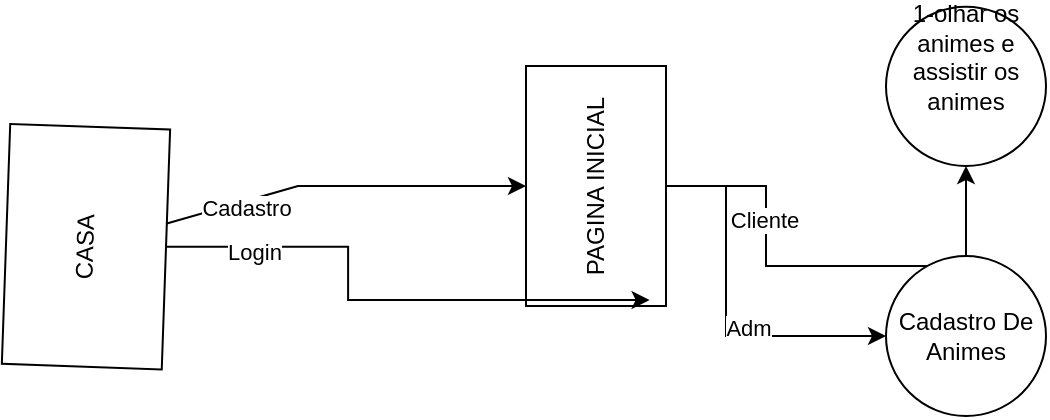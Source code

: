 <mxfile version="22.1.3" type="device">
  <diagram name="Página-1" id="c554EDfVEi-6qmfFjKQ5">
    <mxGraphModel dx="872" dy="473" grid="1" gridSize="10" guides="1" tooltips="1" connect="1" arrows="1" fold="1" page="1" pageScale="1" pageWidth="827" pageHeight="1169" math="0" shadow="0">
      <root>
        <mxCell id="0" />
        <mxCell id="1" parent="0" />
        <mxCell id="FTI8OKSALVvc5XNV5gT6-3" value="" style="edgeStyle=orthogonalEdgeStyle;rounded=0;orthogonalLoop=1;jettySize=auto;html=1;" edge="1" parent="1" source="FTI8OKSALVvc5XNV5gT6-1" target="FTI8OKSALVvc5XNV5gT6-2">
          <mxGeometry relative="1" as="geometry">
            <Array as="points">
              <mxPoint x="526" y="220" />
            </Array>
          </mxGeometry>
        </mxCell>
        <mxCell id="FTI8OKSALVvc5XNV5gT6-4" value="Cadastro" style="edgeLabel;html=1;align=center;verticalAlign=middle;resizable=0;points=[];" vertex="1" connectable="0" parent="FTI8OKSALVvc5XNV5gT6-3">
          <mxGeometry x="-0.56" y="-3" relative="1" as="geometry">
            <mxPoint as="offset" />
          </mxGeometry>
        </mxCell>
        <mxCell id="FTI8OKSALVvc5XNV5gT6-1" value="CASA" style="rounded=0;whiteSpace=wrap;html=1;rotation=-88;" vertex="1" parent="1">
          <mxGeometry x="359.99" y="210.35" width="120" height="80" as="geometry" />
        </mxCell>
        <mxCell id="FTI8OKSALVvc5XNV5gT6-8" value="" style="edgeStyle=orthogonalEdgeStyle;rounded=0;orthogonalLoop=1;jettySize=auto;html=1;" edge="1" parent="1" source="FTI8OKSALVvc5XNV5gT6-2" target="FTI8OKSALVvc5XNV5gT6-7">
          <mxGeometry relative="1" as="geometry">
            <Array as="points">
              <mxPoint x="760" y="220" />
              <mxPoint x="760" y="260" />
              <mxPoint x="860" y="260" />
            </Array>
          </mxGeometry>
        </mxCell>
        <mxCell id="FTI8OKSALVvc5XNV5gT6-9" value="Cliente" style="edgeLabel;html=1;align=center;verticalAlign=middle;resizable=0;points=[];" vertex="1" connectable="0" parent="FTI8OKSALVvc5XNV5gT6-8">
          <mxGeometry x="-0.446" y="-1" relative="1" as="geometry">
            <mxPoint as="offset" />
          </mxGeometry>
        </mxCell>
        <mxCell id="FTI8OKSALVvc5XNV5gT6-12" style="edgeStyle=orthogonalEdgeStyle;rounded=0;orthogonalLoop=1;jettySize=auto;html=1;" edge="1" parent="1" source="FTI8OKSALVvc5XNV5gT6-2" target="FTI8OKSALVvc5XNV5gT6-11">
          <mxGeometry relative="1" as="geometry">
            <Array as="points">
              <mxPoint x="740" y="220" />
              <mxPoint x="740" y="295" />
            </Array>
          </mxGeometry>
        </mxCell>
        <mxCell id="FTI8OKSALVvc5XNV5gT6-13" value="Adm" style="edgeLabel;html=1;align=center;verticalAlign=middle;resizable=0;points=[];" vertex="1" connectable="0" parent="FTI8OKSALVvc5XNV5gT6-12">
          <mxGeometry x="0.254" y="4" relative="1" as="geometry">
            <mxPoint as="offset" />
          </mxGeometry>
        </mxCell>
        <mxCell id="FTI8OKSALVvc5XNV5gT6-2" value="PAGINA INICIAL" style="whiteSpace=wrap;html=1;rounded=0;rotation=-90;" vertex="1" parent="1">
          <mxGeometry x="615" y="185" width="120" height="70" as="geometry" />
        </mxCell>
        <mxCell id="FTI8OKSALVvc5XNV5gT6-5" style="edgeStyle=orthogonalEdgeStyle;rounded=0;orthogonalLoop=1;jettySize=auto;html=1;entryX=0.025;entryY=0.883;entryDx=0;entryDy=0;entryPerimeter=0;" edge="1" parent="1" source="FTI8OKSALVvc5XNV5gT6-1" target="FTI8OKSALVvc5XNV5gT6-2">
          <mxGeometry relative="1" as="geometry" />
        </mxCell>
        <mxCell id="FTI8OKSALVvc5XNV5gT6-6" value="Login" style="edgeLabel;html=1;align=center;verticalAlign=middle;resizable=0;points=[];" vertex="1" connectable="0" parent="FTI8OKSALVvc5XNV5gT6-5">
          <mxGeometry x="-0.676" y="-2" relative="1" as="geometry">
            <mxPoint as="offset" />
          </mxGeometry>
        </mxCell>
        <mxCell id="FTI8OKSALVvc5XNV5gT6-7" value="&lt;font&gt;1-olhar os animes e assistir os animes&lt;br&gt;&lt;br&gt;&lt;br&gt;&lt;/font&gt;" style="ellipse;whiteSpace=wrap;html=1;rounded=0;" vertex="1" parent="1">
          <mxGeometry x="820" y="130.35" width="80" height="79.65" as="geometry" />
        </mxCell>
        <mxCell id="FTI8OKSALVvc5XNV5gT6-11" value="&lt;font&gt;Cadastro&amp;nbsp;&lt;/font&gt;&lt;font&gt;De Animes&lt;br&gt;&lt;/font&gt;" style="ellipse;whiteSpace=wrap;html=1;aspect=fixed;" vertex="1" parent="1">
          <mxGeometry x="820" y="255" width="80" height="80" as="geometry" />
        </mxCell>
      </root>
    </mxGraphModel>
  </diagram>
</mxfile>
